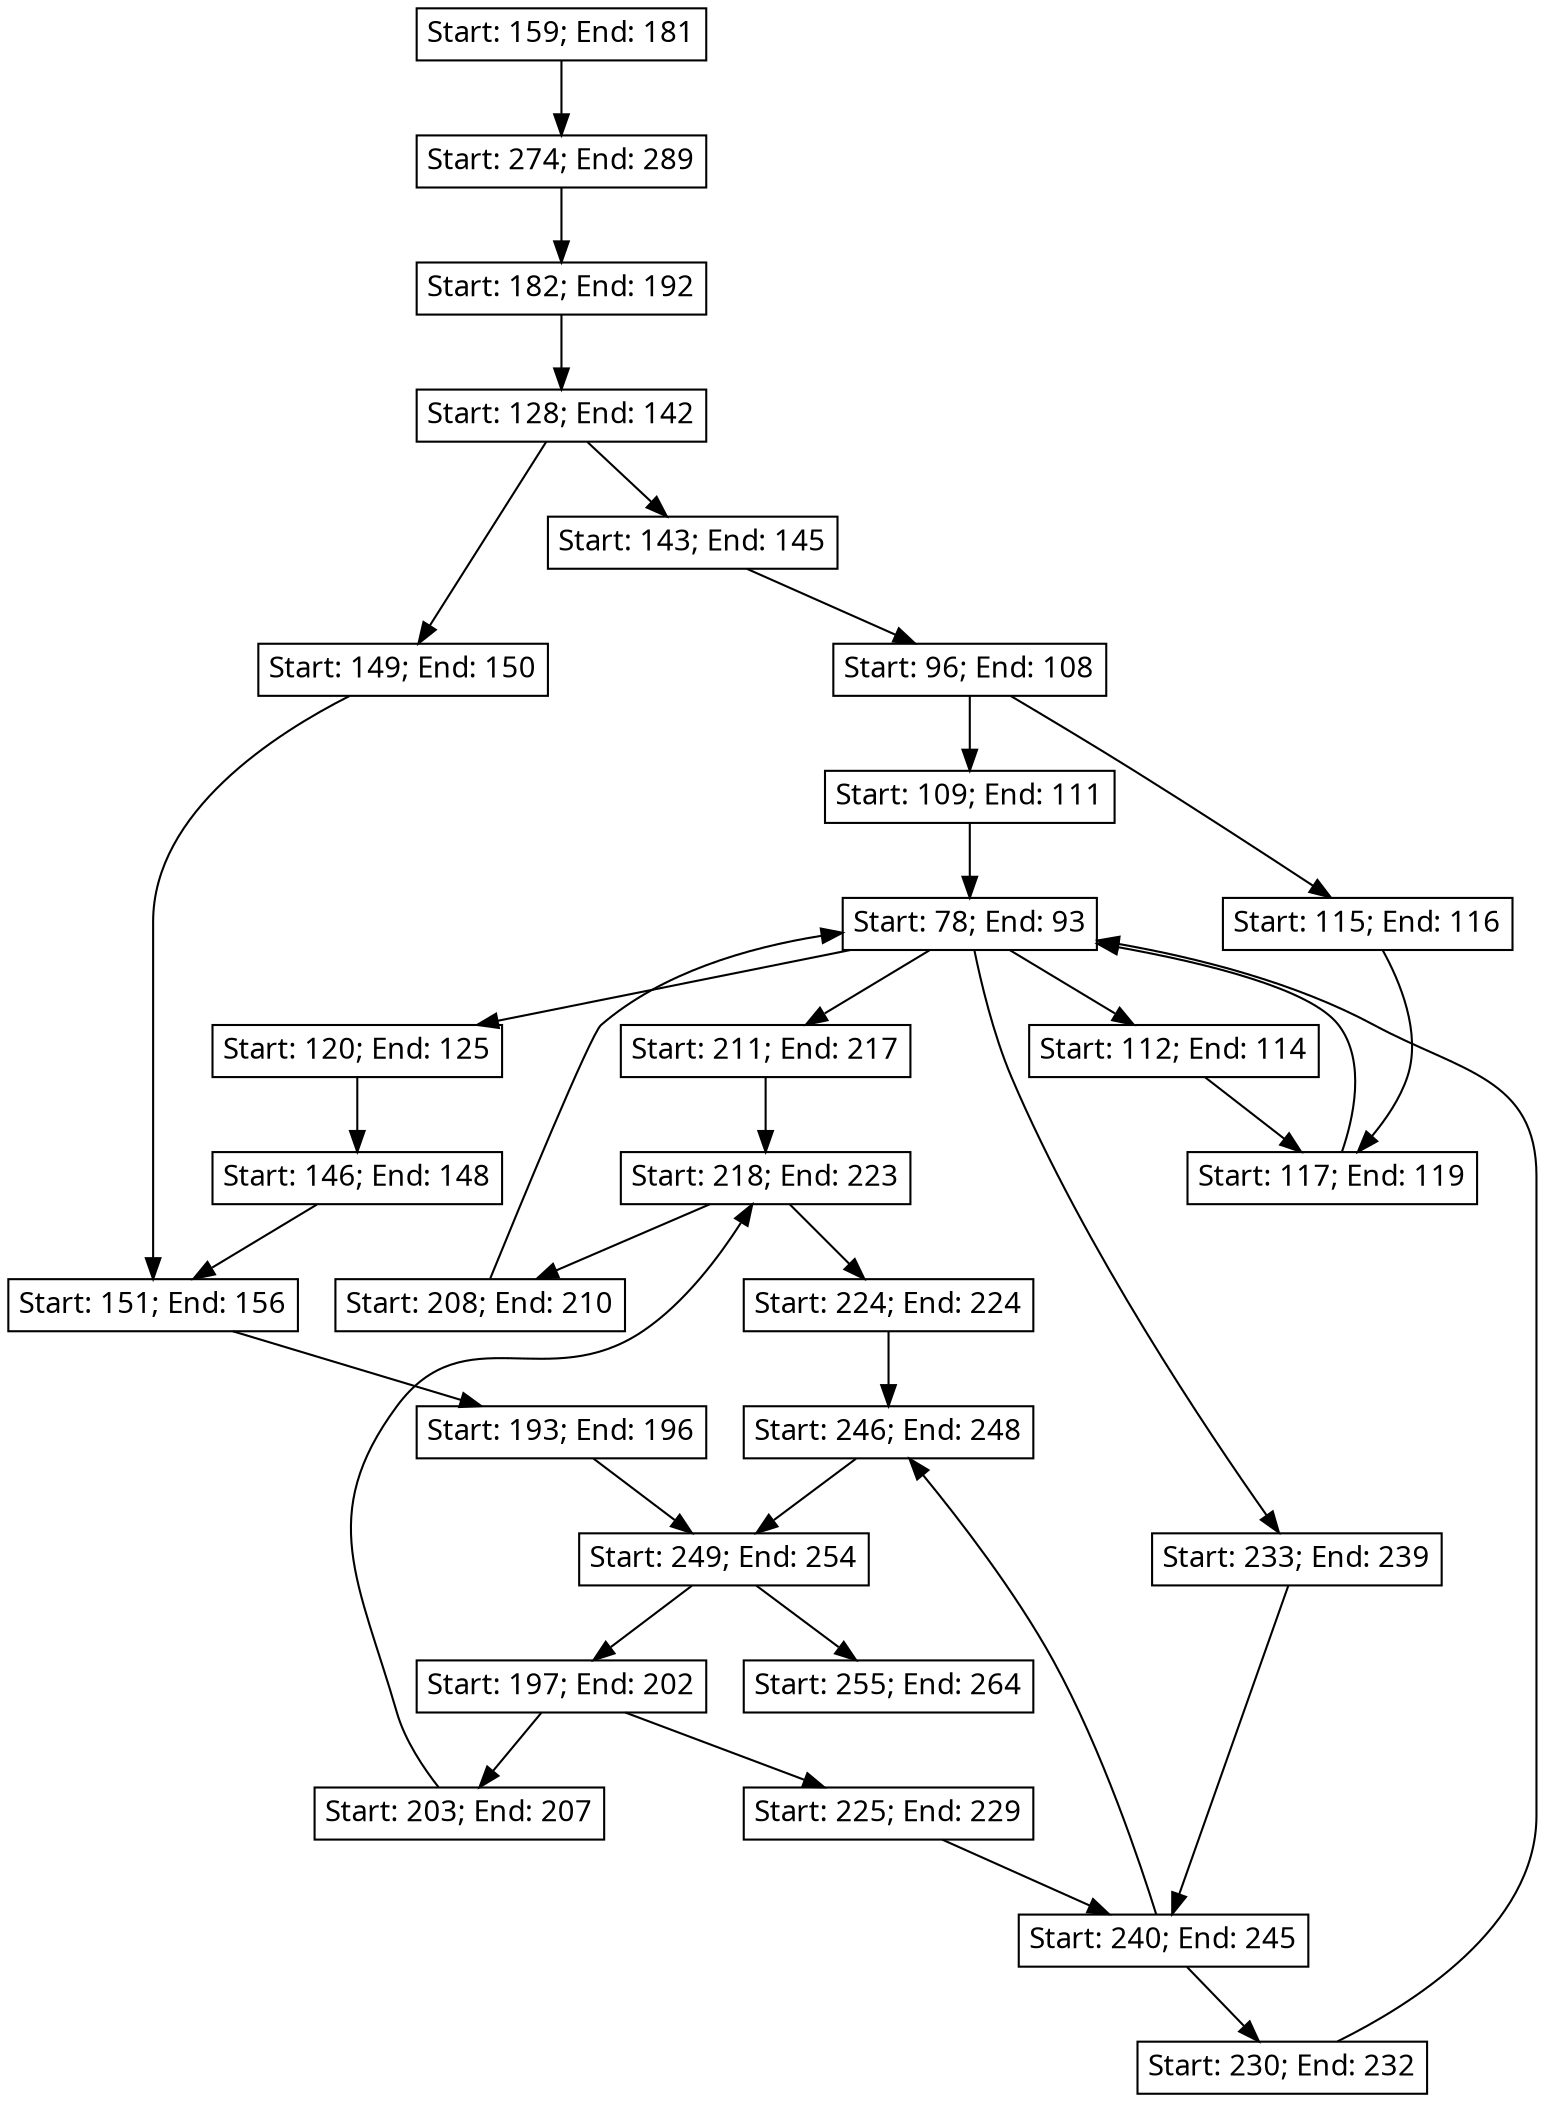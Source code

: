 strict digraph "" {
	node [fontname=sans,
		height=0.1,
		label="\N",
		margin=0.07,
		shape=box,
		width=0.1
	];
	159	[end=181,
		label="Start: 159; End: 181",
		start=159,
		target1=274];
	274	[end=289,
		label="Start: 274; End: 289",
		start=274,
		target1=182];
	159 -> 274;
	182	[end=192,
		label="Start: 182; End: 192",
		start=182,
		target1=128];
	274 -> 182;
	128	[end=142,
		label="Start: 128; End: 142",
		start=128,
		target1=143,
		target2=149];
	182 -> 128;
	143	[end=145,
		label="Start: 143; End: 145",
		start=143,
		target1=96];
	128 -> 143;
	149	[end=150,
		label="Start: 149; End: 150",
		start=149,
		target1=151];
	128 -> 149;
	96	[end=108,
		label="Start: 96; End: 108",
		start=96,
		target1=109,
		target2=115];
	143 -> 96;
	109	[end=111,
		label="Start: 109; End: 111",
		start=109,
		target1=78];
	96 -> 109;
	115	[end=116,
		label="Start: 115; End: 116",
		start=115,
		target1=117];
	96 -> 115;
	78	[end=93,
		label="Start: 78; End: 93",
		start=78,
		target1=211,
		target2=233,
		target3=112,
		target4=120];
	109 -> 78;
	211	[end=217,
		label="Start: 211; End: 217",
		start=211,
		target1=218];
	78 -> 211;
	233	[end=239,
		label="Start: 233; End: 239",
		start=233,
		target1=240];
	78 -> 233;
	112	[end=114,
		label="Start: 112; End: 114",
		start=112,
		target1=117];
	78 -> 112;
	120	[end=125,
		label="Start: 120; End: 125",
		start=120,
		target1=146];
	78 -> 120;
	218	[end=223,
		label="Start: 218; End: 223",
		start=218,
		target1=224,
		target2=208];
	211 -> 218;
	224	[end=224,
		label="Start: 224; End: 224",
		start=224,
		target1=246];
	218 -> 224;
	208	[end=210,
		label="Start: 208; End: 210",
		start=208,
		target1=78];
	218 -> 208;
	246	[end=248,
		label="Start: 246; End: 248",
		start=246,
		target1=249];
	224 -> 246;
	249	[end=254,
		label="Start: 249; End: 254",
		start=249,
		target1=255,
		target2=197];
	246 -> 249;
	255	[end=264,
		label="Start: 255; End: 264",
		start=255];
	249 -> 255;
	197	[end=202,
		label="Start: 197; End: 202",
		start=197,
		target1=203,
		target2=225];
	249 -> 197;
	203	[end=207,
		label="Start: 203; End: 207",
		start=203,
		target1=218];
	197 -> 203;
	225	[end=229,
		label="Start: 225; End: 229",
		start=225,
		target1=240];
	197 -> 225;
	203 -> 218;
	240	[end=245,
		label="Start: 240; End: 245",
		start=240,
		target1=246,
		target2=230];
	225 -> 240;
	240 -> 246;
	230	[end=232,
		label="Start: 230; End: 232",
		start=230,
		target1=78];
	240 -> 230;
	230 -> 78;
	208 -> 78;
	233 -> 240;
	117	[end=119,
		label="Start: 117; End: 119",
		start=117,
		target1=78];
	112 -> 117;
	117 -> 78;
	146	[end=148,
		label="Start: 146; End: 148",
		start=146,
		target1=151];
	120 -> 146;
	151	[end=156,
		label="Start: 151; End: 156",
		start=151,
		target1=193];
	146 -> 151;
	193	[end=196,
		label="Start: 193; End: 196",
		start=193,
		target1=249];
	151 -> 193;
	193 -> 249;
	115 -> 117;
	149 -> 151;
}
